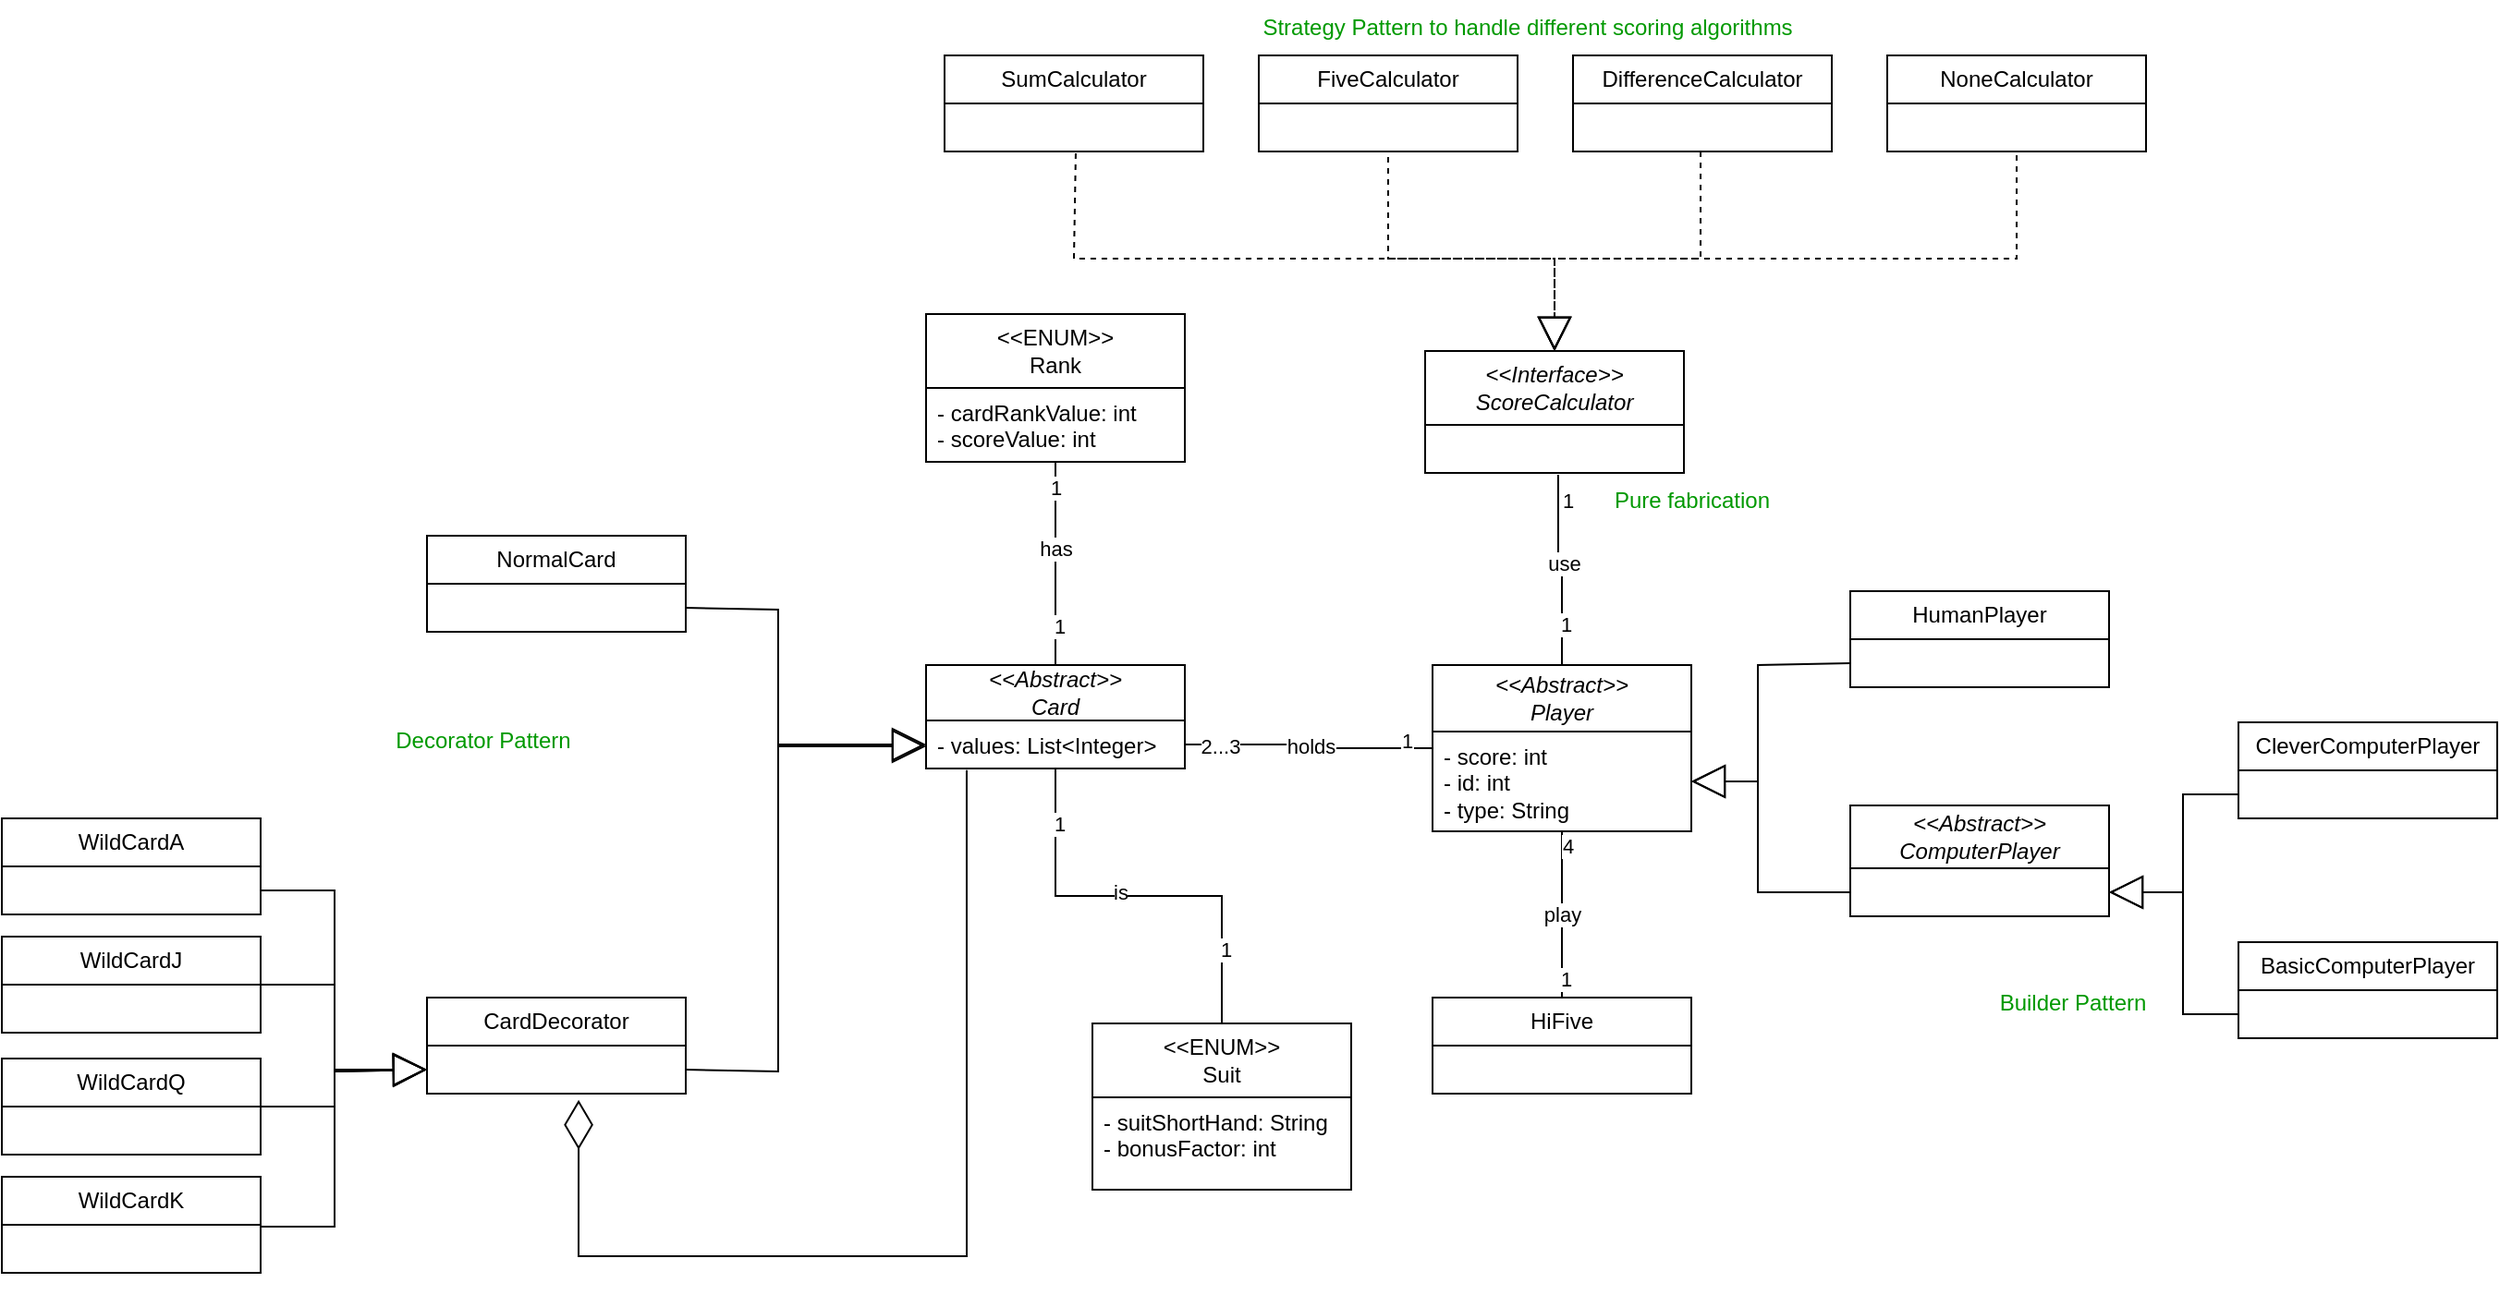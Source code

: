 <mxfile version="24.7.8">
  <diagram name="Page-1" id="RHOdQiLR6d1w4uo0OIwe">
    <mxGraphModel dx="2576" dy="2116" grid="1" gridSize="10" guides="1" tooltips="1" connect="1" arrows="1" fold="1" page="1" pageScale="1" pageWidth="827" pageHeight="1169" math="0" shadow="0">
      <root>
        <mxCell id="0" />
        <mxCell id="1" parent="0" />
        <mxCell id="BES2E_9tI-OvimbOEb1R-43" value="" style="endArrow=block;endSize=16;endFill=0;html=1;rounded=0;entryX=0.5;entryY=0;entryDx=0;entryDy=0;exitX=0.5;exitY=1.077;exitDx=0;exitDy=0;exitPerimeter=0;dashed=1;" parent="1" source="BES2E_9tI-OvimbOEb1R-41" edge="1">
          <mxGeometry width="160" relative="1" as="geometry">
            <mxPoint x="419" y="-158" as="sourcePoint" />
            <mxPoint x="340" y="-50" as="targetPoint" />
            <Array as="points">
              <mxPoint x="590" y="-100" />
              <mxPoint x="340" y="-100" />
            </Array>
            <mxPoint as="offset" />
          </mxGeometry>
        </mxCell>
        <mxCell id="PBFfLjAhDlcAuMu0KcMV-1" value="HiFive" style="swimlane;fontStyle=0;childLayout=stackLayout;horizontal=1;startSize=26;fillColor=none;horizontalStack=0;resizeParent=1;resizeParentMax=0;resizeLast=0;collapsible=1;marginBottom=0;whiteSpace=wrap;html=1;" parent="1" vertex="1">
          <mxGeometry x="274" y="300" width="140" height="52" as="geometry" />
        </mxCell>
        <mxCell id="PBFfLjAhDlcAuMu0KcMV-4" value="&amp;nbsp;" style="text;strokeColor=none;fillColor=none;align=left;verticalAlign=top;spacingLeft=4;spacingRight=4;overflow=hidden;rotatable=0;points=[[0,0.5],[1,0.5]];portConstraint=eastwest;whiteSpace=wrap;html=1;" parent="PBFfLjAhDlcAuMu0KcMV-1" vertex="1">
          <mxGeometry y="26" width="140" height="26" as="geometry" />
        </mxCell>
        <mxCell id="BES2E_9tI-OvimbOEb1R-9" style="edgeStyle=orthogonalEdgeStyle;rounded=0;orthogonalLoop=1;jettySize=auto;html=1;entryX=0.5;entryY=0;entryDx=0;entryDy=0;endArrow=none;endFill=0;" parent="1" source="PBFfLjAhDlcAuMu0KcMV-5" target="BES2E_9tI-OvimbOEb1R-5" edge="1">
          <mxGeometry relative="1" as="geometry" />
        </mxCell>
        <mxCell id="BES2E_9tI-OvimbOEb1R-10" value="1" style="edgeLabel;html=1;align=center;verticalAlign=middle;resizable=0;points=[];" parent="BES2E_9tI-OvimbOEb1R-9" vertex="1" connectable="0">
          <mxGeometry x="-0.741" y="2" relative="1" as="geometry">
            <mxPoint as="offset" />
          </mxGeometry>
        </mxCell>
        <mxCell id="BES2E_9tI-OvimbOEb1R-11" value="1" style="edgeLabel;html=1;align=center;verticalAlign=middle;resizable=0;points=[];" parent="BES2E_9tI-OvimbOEb1R-9" vertex="1" connectable="0">
          <mxGeometry x="0.648" y="2" relative="1" as="geometry">
            <mxPoint as="offset" />
          </mxGeometry>
        </mxCell>
        <mxCell id="BES2E_9tI-OvimbOEb1R-12" value="is" style="edgeLabel;html=1;align=center;verticalAlign=middle;resizable=0;points=[];" parent="BES2E_9tI-OvimbOEb1R-9" vertex="1" connectable="0">
          <mxGeometry x="-0.093" y="2" relative="1" as="geometry">
            <mxPoint as="offset" />
          </mxGeometry>
        </mxCell>
        <mxCell id="PBFfLjAhDlcAuMu0KcMV-5" value="&lt;div&gt;&lt;i&gt;&amp;lt;&amp;lt;Abstract&amp;gt;&amp;gt;&lt;/i&gt;&lt;/div&gt;&lt;i&gt;Card&lt;/i&gt;" style="swimlane;fontStyle=0;childLayout=stackLayout;horizontal=1;startSize=30;fillColor=none;horizontalStack=0;resizeParent=1;resizeParentMax=0;resizeLast=0;collapsible=1;marginBottom=0;whiteSpace=wrap;html=1;" parent="1" vertex="1">
          <mxGeometry y="120" width="140" height="56" as="geometry" />
        </mxCell>
        <mxCell id="PBFfLjAhDlcAuMu0KcMV-6" value="- values: List&amp;lt;Integer&amp;gt;" style="text;strokeColor=none;fillColor=none;align=left;verticalAlign=top;spacingLeft=4;spacingRight=4;overflow=hidden;rotatable=0;points=[[0,0.5],[1,0.5]];portConstraint=eastwest;whiteSpace=wrap;html=1;" parent="PBFfLjAhDlcAuMu0KcMV-5" vertex="1">
          <mxGeometry y="30" width="140" height="26" as="geometry" />
        </mxCell>
        <mxCell id="BES2E_9tI-OvimbOEb1R-21" style="edgeStyle=orthogonalEdgeStyle;rounded=0;orthogonalLoop=1;jettySize=auto;html=1;entryX=1;entryY=0.5;entryDx=0;entryDy=0;endArrow=none;endFill=0;" parent="1" source="PBFfLjAhDlcAuMu0KcMV-9" target="PBFfLjAhDlcAuMu0KcMV-6" edge="1">
          <mxGeometry relative="1" as="geometry" />
        </mxCell>
        <mxCell id="BES2E_9tI-OvimbOEb1R-22" value="holds" style="edgeLabel;html=1;align=center;verticalAlign=middle;resizable=0;points=[];" parent="BES2E_9tI-OvimbOEb1R-21" vertex="1" connectable="0">
          <mxGeometry x="0.026" y="2" relative="1" as="geometry">
            <mxPoint x="2" y="-1" as="offset" />
          </mxGeometry>
        </mxCell>
        <mxCell id="BES2E_9tI-OvimbOEb1R-23" value="2...3" style="edgeLabel;html=1;align=center;verticalAlign=middle;resizable=0;points=[];" parent="BES2E_9tI-OvimbOEb1R-21" vertex="1" connectable="0">
          <mxGeometry x="0.857" y="1" relative="1" as="geometry">
            <mxPoint x="9" as="offset" />
          </mxGeometry>
        </mxCell>
        <mxCell id="BES2E_9tI-OvimbOEb1R-24" value="1" style="edgeLabel;html=1;align=center;verticalAlign=middle;resizable=0;points=[];" parent="BES2E_9tI-OvimbOEb1R-21" vertex="1" connectable="0">
          <mxGeometry x="-0.792" y="-4" relative="1" as="geometry">
            <mxPoint as="offset" />
          </mxGeometry>
        </mxCell>
        <mxCell id="5fYm1s6-dskRjfa9KHOK-25" value="play" style="edgeStyle=orthogonalEdgeStyle;rounded=0;orthogonalLoop=1;jettySize=auto;html=1;entryX=0.5;entryY=0;entryDx=0;entryDy=0;endArrow=none;endFill=0;" edge="1" parent="1" source="PBFfLjAhDlcAuMu0KcMV-9" target="PBFfLjAhDlcAuMu0KcMV-1">
          <mxGeometry relative="1" as="geometry" />
        </mxCell>
        <mxCell id="5fYm1s6-dskRjfa9KHOK-26" value="1" style="edgeLabel;html=1;align=center;verticalAlign=middle;resizable=0;points=[];" vertex="1" connectable="0" parent="5fYm1s6-dskRjfa9KHOK-25">
          <mxGeometry x="0.774" y="2" relative="1" as="geometry">
            <mxPoint as="offset" />
          </mxGeometry>
        </mxCell>
        <mxCell id="5fYm1s6-dskRjfa9KHOK-27" value="4" style="edgeLabel;html=1;align=center;verticalAlign=middle;resizable=0;points=[];" vertex="1" connectable="0" parent="5fYm1s6-dskRjfa9KHOK-25">
          <mxGeometry x="-0.818" y="3" relative="1" as="geometry">
            <mxPoint as="offset" />
          </mxGeometry>
        </mxCell>
        <mxCell id="PBFfLjAhDlcAuMu0KcMV-9" value="&lt;div&gt;&lt;i&gt;&amp;lt;&amp;lt;Abstract&amp;gt;&amp;gt;&lt;/i&gt;&lt;/div&gt;&lt;i&gt;Player&lt;/i&gt;" style="swimlane;fontStyle=0;childLayout=stackLayout;horizontal=1;startSize=36;fillColor=none;horizontalStack=0;resizeParent=1;resizeParentMax=0;resizeLast=0;collapsible=1;marginBottom=0;whiteSpace=wrap;html=1;" parent="1" vertex="1">
          <mxGeometry x="274" y="120" width="140" height="90" as="geometry" />
        </mxCell>
        <mxCell id="PBFfLjAhDlcAuMu0KcMV-10" value="- score: int&lt;div&gt;- id: int&lt;/div&gt;&lt;div&gt;- type: String&lt;/div&gt;" style="text;strokeColor=none;fillColor=none;align=left;verticalAlign=top;spacingLeft=4;spacingRight=4;overflow=hidden;rotatable=0;points=[[0,0.5],[1,0.5]];portConstraint=eastwest;whiteSpace=wrap;html=1;" parent="PBFfLjAhDlcAuMu0KcMV-9" vertex="1">
          <mxGeometry y="36" width="140" height="54" as="geometry" />
        </mxCell>
        <mxCell id="BES2E_9tI-OvimbOEb1R-5" value="&lt;div&gt;&amp;lt;&amp;lt;ENUM&amp;gt;&amp;gt;&lt;/div&gt;Suit" style="swimlane;fontStyle=0;childLayout=stackLayout;horizontal=1;startSize=40;fillColor=none;horizontalStack=0;resizeParent=1;resizeParentMax=0;resizeLast=0;collapsible=1;marginBottom=0;whiteSpace=wrap;html=1;" parent="1" vertex="1">
          <mxGeometry x="90" y="314" width="140" height="90" as="geometry" />
        </mxCell>
        <mxCell id="BES2E_9tI-OvimbOEb1R-6" value="- suitShortHand: String&lt;div&gt;- bonusFactor: int&lt;br&gt;&lt;/div&gt;" style="text;strokeColor=none;fillColor=none;align=left;verticalAlign=top;spacingLeft=4;spacingRight=4;overflow=hidden;rotatable=0;points=[[0,0.5],[1,0.5]];portConstraint=eastwest;whiteSpace=wrap;html=1;" parent="BES2E_9tI-OvimbOEb1R-5" vertex="1">
          <mxGeometry y="40" width="140" height="50" as="geometry" />
        </mxCell>
        <mxCell id="BES2E_9tI-OvimbOEb1R-17" style="edgeStyle=orthogonalEdgeStyle;rounded=0;orthogonalLoop=1;jettySize=auto;html=1;entryX=0.5;entryY=0;entryDx=0;entryDy=0;endArrow=none;endFill=0;" parent="1" source="BES2E_9tI-OvimbOEb1R-13" target="PBFfLjAhDlcAuMu0KcMV-5" edge="1">
          <mxGeometry relative="1" as="geometry" />
        </mxCell>
        <mxCell id="BES2E_9tI-OvimbOEb1R-18" value="1" style="edgeLabel;html=1;align=center;verticalAlign=middle;resizable=0;points=[];" parent="BES2E_9tI-OvimbOEb1R-17" vertex="1" connectable="0">
          <mxGeometry x="-0.755" relative="1" as="geometry">
            <mxPoint as="offset" />
          </mxGeometry>
        </mxCell>
        <mxCell id="BES2E_9tI-OvimbOEb1R-19" value="1" style="edgeLabel;html=1;align=center;verticalAlign=middle;resizable=0;points=[];" parent="BES2E_9tI-OvimbOEb1R-17" vertex="1" connectable="0">
          <mxGeometry x="0.612" y="2" relative="1" as="geometry">
            <mxPoint as="offset" />
          </mxGeometry>
        </mxCell>
        <mxCell id="BES2E_9tI-OvimbOEb1R-20" value="has" style="edgeLabel;html=1;align=center;verticalAlign=middle;resizable=0;points=[];" parent="BES2E_9tI-OvimbOEb1R-17" vertex="1" connectable="0">
          <mxGeometry x="-0.143" relative="1" as="geometry">
            <mxPoint as="offset" />
          </mxGeometry>
        </mxCell>
        <mxCell id="BES2E_9tI-OvimbOEb1R-13" value="&amp;lt;&amp;lt;ENUM&amp;gt;&amp;gt;&lt;div&gt;Rank&lt;/div&gt;" style="swimlane;fontStyle=0;childLayout=stackLayout;horizontal=1;startSize=40;fillColor=none;horizontalStack=0;resizeParent=1;resizeParentMax=0;resizeLast=0;collapsible=1;marginBottom=0;whiteSpace=wrap;html=1;" parent="1" vertex="1">
          <mxGeometry y="-70" width="140" height="80" as="geometry" />
        </mxCell>
        <mxCell id="BES2E_9tI-OvimbOEb1R-14" value="- cardRankValue: int&lt;div&gt;- scoreValue: int&lt;br&gt;&lt;/div&gt;" style="text;strokeColor=none;fillColor=none;align=left;verticalAlign=top;spacingLeft=4;spacingRight=4;overflow=hidden;rotatable=0;points=[[0,0.5],[1,0.5]];portConstraint=eastwest;whiteSpace=wrap;html=1;" parent="BES2E_9tI-OvimbOEb1R-13" vertex="1">
          <mxGeometry y="40" width="140" height="40" as="geometry" />
        </mxCell>
        <mxCell id="BES2E_9tI-OvimbOEb1R-25" value="&lt;i&gt;&amp;lt;&amp;lt;Interface&amp;gt;&amp;gt;&lt;/i&gt;&lt;div&gt;&lt;i&gt;ScoreCalculator&lt;/i&gt;&lt;/div&gt;" style="swimlane;fontStyle=0;childLayout=stackLayout;horizontal=1;startSize=40;fillColor=none;horizontalStack=0;resizeParent=1;resizeParentMax=0;resizeLast=0;collapsible=1;marginBottom=0;whiteSpace=wrap;html=1;" parent="1" vertex="1">
          <mxGeometry x="270" y="-50" width="140" height="66" as="geometry" />
        </mxCell>
        <mxCell id="BES2E_9tI-OvimbOEb1R-26" value="&amp;nbsp;" style="text;strokeColor=none;fillColor=none;align=left;verticalAlign=top;spacingLeft=4;spacingRight=4;overflow=hidden;rotatable=0;points=[[0,0.5],[1,0.5]];portConstraint=eastwest;whiteSpace=wrap;html=1;" parent="BES2E_9tI-OvimbOEb1R-25" vertex="1">
          <mxGeometry y="40" width="140" height="26" as="geometry" />
        </mxCell>
        <mxCell id="BES2E_9tI-OvimbOEb1R-29" style="edgeStyle=orthogonalEdgeStyle;rounded=0;orthogonalLoop=1;jettySize=auto;html=1;endArrow=none;endFill=0;entryX=0.514;entryY=1.038;entryDx=0;entryDy=0;entryPerimeter=0;" parent="1" source="PBFfLjAhDlcAuMu0KcMV-9" target="BES2E_9tI-OvimbOEb1R-26" edge="1">
          <mxGeometry relative="1" as="geometry">
            <mxPoint x="340" y="30" as="targetPoint" />
          </mxGeometry>
        </mxCell>
        <mxCell id="BES2E_9tI-OvimbOEb1R-46" value="1" style="edgeLabel;html=1;align=center;verticalAlign=middle;resizable=0;points=[];" parent="BES2E_9tI-OvimbOEb1R-29" vertex="1" connectable="0">
          <mxGeometry x="-0.573" y="-2" relative="1" as="geometry">
            <mxPoint as="offset" />
          </mxGeometry>
        </mxCell>
        <mxCell id="BES2E_9tI-OvimbOEb1R-47" value="1" style="edgeLabel;html=1;align=center;verticalAlign=middle;resizable=0;points=[];" parent="BES2E_9tI-OvimbOEb1R-29" vertex="1" connectable="0">
          <mxGeometry x="0.747" y="-5" relative="1" as="geometry">
            <mxPoint as="offset" />
          </mxGeometry>
        </mxCell>
        <mxCell id="BES2E_9tI-OvimbOEb1R-48" value="use" style="edgeLabel;html=1;align=center;verticalAlign=middle;resizable=0;points=[];" parent="BES2E_9tI-OvimbOEb1R-29" vertex="1" connectable="0">
          <mxGeometry x="-0.009" y="-3" relative="1" as="geometry">
            <mxPoint x="1" as="offset" />
          </mxGeometry>
        </mxCell>
        <mxCell id="BES2E_9tI-OvimbOEb1R-31" value="" style="endArrow=block;endSize=16;endFill=0;html=1;rounded=0;entryX=0.5;entryY=0;entryDx=0;entryDy=0;dashed=1;" parent="1" target="BES2E_9tI-OvimbOEb1R-25" edge="1">
          <mxGeometry x="0.005" width="160" relative="1" as="geometry">
            <mxPoint x="250" y="-155" as="sourcePoint" />
            <mxPoint x="320" y="130" as="targetPoint" />
            <Array as="points">
              <mxPoint x="250" y="-100" />
              <mxPoint x="340" y="-100" />
            </Array>
            <mxPoint as="offset" />
          </mxGeometry>
        </mxCell>
        <mxCell id="BES2E_9tI-OvimbOEb1R-32" value="FiveCalculator" style="swimlane;fontStyle=0;childLayout=stackLayout;horizontal=1;startSize=26;fillColor=none;horizontalStack=0;resizeParent=1;resizeParentMax=0;resizeLast=0;collapsible=1;marginBottom=0;whiteSpace=wrap;html=1;" parent="1" vertex="1">
          <mxGeometry x="180" y="-210" width="140" height="52" as="geometry" />
        </mxCell>
        <mxCell id="BES2E_9tI-OvimbOEb1R-33" value="&amp;nbsp;" style="text;strokeColor=none;fillColor=none;align=left;verticalAlign=top;spacingLeft=4;spacingRight=4;overflow=hidden;rotatable=0;points=[[0,0.5],[1,0.5]];portConstraint=eastwest;whiteSpace=wrap;html=1;" parent="BES2E_9tI-OvimbOEb1R-32" vertex="1">
          <mxGeometry y="26" width="140" height="26" as="geometry" />
        </mxCell>
        <mxCell id="BES2E_9tI-OvimbOEb1R-36" value="DifferenceCalculator" style="swimlane;fontStyle=0;childLayout=stackLayout;horizontal=1;startSize=26;fillColor=none;horizontalStack=0;resizeParent=1;resizeParentMax=0;resizeLast=0;collapsible=1;marginBottom=0;whiteSpace=wrap;html=1;" parent="1" vertex="1">
          <mxGeometry x="350" y="-210" width="140" height="52" as="geometry" />
        </mxCell>
        <mxCell id="BES2E_9tI-OvimbOEb1R-37" value="&amp;nbsp;" style="text;strokeColor=none;fillColor=none;align=left;verticalAlign=top;spacingLeft=4;spacingRight=4;overflow=hidden;rotatable=0;points=[[0,0.5],[1,0.5]];portConstraint=eastwest;whiteSpace=wrap;html=1;" parent="BES2E_9tI-OvimbOEb1R-36" vertex="1">
          <mxGeometry y="26" width="140" height="26" as="geometry" />
        </mxCell>
        <mxCell id="BES2E_9tI-OvimbOEb1R-38" value="SumCalculator" style="swimlane;fontStyle=0;childLayout=stackLayout;horizontal=1;startSize=26;fillColor=none;horizontalStack=0;resizeParent=1;resizeParentMax=0;resizeLast=0;collapsible=1;marginBottom=0;whiteSpace=wrap;html=1;" parent="1" vertex="1">
          <mxGeometry x="10" y="-210" width="140" height="52" as="geometry" />
        </mxCell>
        <mxCell id="BES2E_9tI-OvimbOEb1R-39" value="&amp;nbsp;" style="text;strokeColor=none;fillColor=none;align=left;verticalAlign=top;spacingLeft=4;spacingRight=4;overflow=hidden;rotatable=0;points=[[0,0.5],[1,0.5]];portConstraint=eastwest;whiteSpace=wrap;html=1;" parent="BES2E_9tI-OvimbOEb1R-38" vertex="1">
          <mxGeometry y="26" width="140" height="26" as="geometry" />
        </mxCell>
        <mxCell id="BES2E_9tI-OvimbOEb1R-40" value="NoneCalculator" style="swimlane;fontStyle=0;childLayout=stackLayout;horizontal=1;startSize=26;fillColor=none;horizontalStack=0;resizeParent=1;resizeParentMax=0;resizeLast=0;collapsible=1;marginBottom=0;whiteSpace=wrap;html=1;" parent="1" vertex="1">
          <mxGeometry x="520" y="-210" width="140" height="52" as="geometry" />
        </mxCell>
        <mxCell id="BES2E_9tI-OvimbOEb1R-41" value="&amp;nbsp;" style="text;strokeColor=none;fillColor=none;align=left;verticalAlign=top;spacingLeft=4;spacingRight=4;overflow=hidden;rotatable=0;points=[[0,0.5],[1,0.5]];portConstraint=eastwest;whiteSpace=wrap;html=1;" parent="BES2E_9tI-OvimbOEb1R-40" vertex="1">
          <mxGeometry y="26" width="140" height="26" as="geometry" />
        </mxCell>
        <mxCell id="BES2E_9tI-OvimbOEb1R-42" value="" style="endArrow=block;endSize=16;endFill=0;html=1;rounded=0;entryX=0.5;entryY=0;entryDx=0;entryDy=0;exitX=0.493;exitY=1;exitDx=0;exitDy=0;exitPerimeter=0;dashed=1;" parent="1" source="BES2E_9tI-OvimbOEb1R-37" edge="1">
          <mxGeometry width="160" relative="1" as="geometry">
            <mxPoint x="250" y="-155" as="sourcePoint" />
            <mxPoint x="340" y="-50" as="targetPoint" />
            <Array as="points">
              <mxPoint x="419" y="-100" />
              <mxPoint x="340" y="-100" />
            </Array>
          </mxGeometry>
        </mxCell>
        <mxCell id="BES2E_9tI-OvimbOEb1R-44" value="" style="endArrow=block;endSize=16;endFill=0;html=1;rounded=0;entryX=0.5;entryY=0;entryDx=0;entryDy=0;exitX=0.507;exitY=1.038;exitDx=0;exitDy=0;exitPerimeter=0;dashed=1;" parent="1" source="BES2E_9tI-OvimbOEb1R-39" edge="1">
          <mxGeometry x="0.005" width="160" relative="1" as="geometry">
            <mxPoint x="250" y="-155" as="sourcePoint" />
            <mxPoint x="340" y="-50" as="targetPoint" />
            <Array as="points">
              <mxPoint x="80" y="-100" />
              <mxPoint x="340" y="-100" />
            </Array>
            <mxPoint as="offset" />
          </mxGeometry>
        </mxCell>
        <mxCell id="BES2E_9tI-OvimbOEb1R-45" value="Strategy Pattern to handle different scoring algorithms" style="text;html=1;align=center;verticalAlign=middle;resizable=0;points=[];autosize=1;strokeColor=none;fillColor=none;fontColor=#009900;" parent="1" vertex="1">
          <mxGeometry x="170" y="-240" width="310" height="30" as="geometry" />
        </mxCell>
        <mxCell id="BES2E_9tI-OvimbOEb1R-51" value="&lt;font color=&quot;#009900&quot;&gt;Pure fabrication&lt;/font&gt;" style="text;html=1;align=center;verticalAlign=middle;resizable=0;points=[];autosize=1;strokeColor=none;fillColor=none;" parent="1" vertex="1">
          <mxGeometry x="359" y="16" width="110" height="30" as="geometry" />
        </mxCell>
        <mxCell id="BES2E_9tI-OvimbOEb1R-53" value="HumanPlayer" style="swimlane;fontStyle=0;childLayout=stackLayout;horizontal=1;startSize=26;fillColor=none;horizontalStack=0;resizeParent=1;resizeParentMax=0;resizeLast=0;collapsible=1;marginBottom=0;whiteSpace=wrap;html=1;" parent="1" vertex="1">
          <mxGeometry x="500" y="80" width="140" height="52" as="geometry" />
        </mxCell>
        <mxCell id="BES2E_9tI-OvimbOEb1R-54" value="&amp;nbsp;" style="text;strokeColor=none;fillColor=none;align=left;verticalAlign=top;spacingLeft=4;spacingRight=4;overflow=hidden;rotatable=0;points=[[0,0.5],[1,0.5]];portConstraint=eastwest;whiteSpace=wrap;html=1;" parent="BES2E_9tI-OvimbOEb1R-53" vertex="1">
          <mxGeometry y="26" width="140" height="26" as="geometry" />
        </mxCell>
        <mxCell id="BES2E_9tI-OvimbOEb1R-57" value="&lt;i&gt;&amp;lt;&amp;lt;Abstract&amp;gt;&amp;gt;&lt;/i&gt;&lt;div&gt;&lt;i&gt;ComputerPlayer&lt;/i&gt;&lt;/div&gt;" style="swimlane;fontStyle=0;childLayout=stackLayout;horizontal=1;startSize=34;fillColor=none;horizontalStack=0;resizeParent=1;resizeParentMax=0;resizeLast=0;collapsible=1;marginBottom=0;whiteSpace=wrap;html=1;" parent="1" vertex="1">
          <mxGeometry x="500" y="196" width="140" height="60" as="geometry" />
        </mxCell>
        <mxCell id="BES2E_9tI-OvimbOEb1R-58" value="&amp;nbsp;" style="text;strokeColor=none;fillColor=none;align=left;verticalAlign=top;spacingLeft=4;spacingRight=4;overflow=hidden;rotatable=0;points=[[0,0.5],[1,0.5]];portConstraint=eastwest;whiteSpace=wrap;html=1;" parent="BES2E_9tI-OvimbOEb1R-57" vertex="1">
          <mxGeometry y="34" width="140" height="26" as="geometry" />
        </mxCell>
        <mxCell id="BES2E_9tI-OvimbOEb1R-61" value="NormalCard" style="swimlane;fontStyle=0;childLayout=stackLayout;horizontal=1;startSize=26;fillColor=none;horizontalStack=0;resizeParent=1;resizeParentMax=0;resizeLast=0;collapsible=1;marginBottom=0;whiteSpace=wrap;html=1;" parent="1" vertex="1">
          <mxGeometry x="-270" y="50" width="140" height="52" as="geometry" />
        </mxCell>
        <mxCell id="BES2E_9tI-OvimbOEb1R-64" value="&amp;nbsp;" style="text;strokeColor=none;fillColor=none;align=left;verticalAlign=top;spacingLeft=4;spacingRight=4;overflow=hidden;rotatable=0;points=[[0,0.5],[1,0.5]];portConstraint=eastwest;whiteSpace=wrap;html=1;" parent="BES2E_9tI-OvimbOEb1R-61" vertex="1">
          <mxGeometry y="26" width="140" height="26" as="geometry" />
        </mxCell>
        <mxCell id="BES2E_9tI-OvimbOEb1R-65" value="" style="endArrow=block;endSize=16;endFill=0;html=1;rounded=0;exitX=1;exitY=0.5;exitDx=0;exitDy=0;entryX=0;entryY=0.5;entryDx=0;entryDy=0;" parent="1" source="BES2E_9tI-OvimbOEb1R-64" target="PBFfLjAhDlcAuMu0KcMV-6" edge="1">
          <mxGeometry width="160" relative="1" as="geometry">
            <mxPoint x="130" y="170" as="sourcePoint" />
            <mxPoint x="3" y="149" as="targetPoint" />
            <Array as="points">
              <mxPoint x="-80" y="90" />
              <mxPoint x="-80" y="163" />
            </Array>
          </mxGeometry>
        </mxCell>
        <mxCell id="5fYm1s6-dskRjfa9KHOK-1" value="WildCardA" style="swimlane;fontStyle=0;childLayout=stackLayout;horizontal=1;startSize=26;fillColor=none;horizontalStack=0;resizeParent=1;resizeParentMax=0;resizeLast=0;collapsible=1;marginBottom=0;whiteSpace=wrap;html=1;" vertex="1" parent="1">
          <mxGeometry x="-500" y="203" width="140" height="52" as="geometry" />
        </mxCell>
        <mxCell id="5fYm1s6-dskRjfa9KHOK-4" value="&amp;nbsp;" style="text;strokeColor=none;fillColor=none;align=left;verticalAlign=top;spacingLeft=4;spacingRight=4;overflow=hidden;rotatable=0;points=[[0,0.5],[1,0.5]];portConstraint=eastwest;whiteSpace=wrap;html=1;" vertex="1" parent="5fYm1s6-dskRjfa9KHOK-1">
          <mxGeometry y="26" width="140" height="26" as="geometry" />
        </mxCell>
        <mxCell id="5fYm1s6-dskRjfa9KHOK-5" value="WildCardJ" style="swimlane;fontStyle=0;childLayout=stackLayout;horizontal=1;startSize=26;fillColor=none;horizontalStack=0;resizeParent=1;resizeParentMax=0;resizeLast=0;collapsible=1;marginBottom=0;whiteSpace=wrap;html=1;" vertex="1" parent="1">
          <mxGeometry x="-500" y="267" width="140" height="52" as="geometry" />
        </mxCell>
        <mxCell id="5fYm1s6-dskRjfa9KHOK-6" value="&amp;nbsp;" style="text;strokeColor=none;fillColor=none;align=left;verticalAlign=top;spacingLeft=4;spacingRight=4;overflow=hidden;rotatable=0;points=[[0,0.5],[1,0.5]];portConstraint=eastwest;whiteSpace=wrap;html=1;" vertex="1" parent="5fYm1s6-dskRjfa9KHOK-5">
          <mxGeometry y="26" width="140" height="26" as="geometry" />
        </mxCell>
        <mxCell id="5fYm1s6-dskRjfa9KHOK-7" value="WildCardQ" style="swimlane;fontStyle=0;childLayout=stackLayout;horizontal=1;startSize=26;fillColor=none;horizontalStack=0;resizeParent=1;resizeParentMax=0;resizeLast=0;collapsible=1;marginBottom=0;whiteSpace=wrap;html=1;" vertex="1" parent="1">
          <mxGeometry x="-500" y="333" width="140" height="52" as="geometry" />
        </mxCell>
        <mxCell id="5fYm1s6-dskRjfa9KHOK-8" value="&amp;nbsp;" style="text;strokeColor=none;fillColor=none;align=left;verticalAlign=top;spacingLeft=4;spacingRight=4;overflow=hidden;rotatable=0;points=[[0,0.5],[1,0.5]];portConstraint=eastwest;whiteSpace=wrap;html=1;" vertex="1" parent="5fYm1s6-dskRjfa9KHOK-7">
          <mxGeometry y="26" width="140" height="26" as="geometry" />
        </mxCell>
        <mxCell id="5fYm1s6-dskRjfa9KHOK-9" value="WildCardK" style="swimlane;fontStyle=0;childLayout=stackLayout;horizontal=1;startSize=26;fillColor=none;horizontalStack=0;resizeParent=1;resizeParentMax=0;resizeLast=0;collapsible=1;marginBottom=0;whiteSpace=wrap;html=1;" vertex="1" parent="1">
          <mxGeometry x="-500" y="397" width="140" height="52" as="geometry" />
        </mxCell>
        <mxCell id="5fYm1s6-dskRjfa9KHOK-10" value="&amp;nbsp;" style="text;strokeColor=none;fillColor=none;align=left;verticalAlign=top;spacingLeft=4;spacingRight=4;overflow=hidden;rotatable=0;points=[[0,0.5],[1,0.5]];portConstraint=eastwest;whiteSpace=wrap;html=1;" vertex="1" parent="5fYm1s6-dskRjfa9KHOK-9">
          <mxGeometry y="26" width="140" height="26" as="geometry" />
        </mxCell>
        <mxCell id="5fYm1s6-dskRjfa9KHOK-11" value="CardDecorator" style="swimlane;fontStyle=0;childLayout=stackLayout;horizontal=1;startSize=26;fillColor=none;horizontalStack=0;resizeParent=1;resizeParentMax=0;resizeLast=0;collapsible=1;marginBottom=0;whiteSpace=wrap;html=1;" vertex="1" parent="1">
          <mxGeometry x="-270" y="300" width="140" height="52" as="geometry" />
        </mxCell>
        <mxCell id="5fYm1s6-dskRjfa9KHOK-14" value="&amp;nbsp;" style="text;strokeColor=none;fillColor=none;align=left;verticalAlign=top;spacingLeft=4;spacingRight=4;overflow=hidden;rotatable=0;points=[[0,0.5],[1,0.5]];portConstraint=eastwest;whiteSpace=wrap;html=1;" vertex="1" parent="5fYm1s6-dskRjfa9KHOK-11">
          <mxGeometry y="26" width="140" height="26" as="geometry" />
        </mxCell>
        <mxCell id="5fYm1s6-dskRjfa9KHOK-15" value="" style="endArrow=block;endSize=16;endFill=0;html=1;rounded=0;exitX=1;exitY=0.5;exitDx=0;exitDy=0;entryX=0;entryY=0.5;entryDx=0;entryDy=0;" edge="1" parent="1" source="5fYm1s6-dskRjfa9KHOK-14">
          <mxGeometry width="160" relative="1" as="geometry">
            <mxPoint x="-130" y="90" as="sourcePoint" />
            <mxPoint y="164" as="targetPoint" />
            <Array as="points">
              <mxPoint x="-80" y="340" />
              <mxPoint x="-80" y="164" />
            </Array>
          </mxGeometry>
        </mxCell>
        <mxCell id="5fYm1s6-dskRjfa9KHOK-16" value="" style="endArrow=diamondThin;endFill=0;endSize=24;html=1;rounded=0;entryX=0.586;entryY=1.132;entryDx=0;entryDy=0;entryPerimeter=0;exitX=0.157;exitY=1.033;exitDx=0;exitDy=0;exitPerimeter=0;" edge="1" parent="1" source="PBFfLjAhDlcAuMu0KcMV-6" target="5fYm1s6-dskRjfa9KHOK-14">
          <mxGeometry width="160" relative="1" as="geometry">
            <mxPoint x="30" y="180" as="sourcePoint" />
            <mxPoint x="-60" y="270" as="targetPoint" />
            <Array as="points">
              <mxPoint x="22" y="440" />
              <mxPoint x="-188" y="440" />
            </Array>
          </mxGeometry>
        </mxCell>
        <mxCell id="5fYm1s6-dskRjfa9KHOK-17" value="" style="endArrow=block;endSize=16;endFill=0;html=1;rounded=0;entryX=0;entryY=0.5;entryDx=0;entryDy=0;exitX=1;exitY=0.5;exitDx=0;exitDy=0;" edge="1" parent="1" source="5fYm1s6-dskRjfa9KHOK-4" target="5fYm1s6-dskRjfa9KHOK-14">
          <mxGeometry x="0.003" width="160" relative="1" as="geometry">
            <mxPoint x="-220" y="270" as="sourcePoint" />
            <mxPoint x="-60" y="270" as="targetPoint" />
            <Array as="points">
              <mxPoint x="-320" y="242" />
              <mxPoint x="-320" y="340" />
            </Array>
            <mxPoint as="offset" />
          </mxGeometry>
        </mxCell>
        <mxCell id="5fYm1s6-dskRjfa9KHOK-19" value="" style="endArrow=block;endSize=16;endFill=0;html=1;rounded=0;entryX=0;entryY=0.5;entryDx=0;entryDy=0;exitX=1;exitY=0.5;exitDx=0;exitDy=0;" edge="1" parent="1" source="5fYm1s6-dskRjfa9KHOK-5" target="5fYm1s6-dskRjfa9KHOK-14">
          <mxGeometry x="0.003" width="160" relative="1" as="geometry">
            <mxPoint x="-360" y="270" as="sourcePoint" />
            <mxPoint x="-270" y="367" as="targetPoint" />
            <Array as="points">
              <mxPoint x="-320" y="293" />
              <mxPoint x="-320" y="339" />
            </Array>
            <mxPoint as="offset" />
          </mxGeometry>
        </mxCell>
        <mxCell id="5fYm1s6-dskRjfa9KHOK-20" value="" style="endArrow=block;endSize=16;endFill=0;html=1;rounded=0;exitX=1;exitY=0.5;exitDx=0;exitDy=0;entryX=0;entryY=0.5;entryDx=0;entryDy=0;" edge="1" parent="1" source="5fYm1s6-dskRjfa9KHOK-7" target="5fYm1s6-dskRjfa9KHOK-14">
          <mxGeometry x="0.003" width="160" relative="1" as="geometry">
            <mxPoint x="-350" y="303" as="sourcePoint" />
            <mxPoint x="-270" y="350" as="targetPoint" />
            <Array as="points">
              <mxPoint x="-320" y="359" />
              <mxPoint x="-320" y="340" />
            </Array>
            <mxPoint as="offset" />
          </mxGeometry>
        </mxCell>
        <mxCell id="5fYm1s6-dskRjfa9KHOK-21" value="" style="endArrow=block;endSize=16;endFill=0;html=1;rounded=0;entryX=0;entryY=0.5;entryDx=0;entryDy=0;" edge="1" parent="1" target="5fYm1s6-dskRjfa9KHOK-14">
          <mxGeometry x="0.003" width="160" relative="1" as="geometry">
            <mxPoint x="-360" y="424" as="sourcePoint" />
            <mxPoint x="-270" y="385" as="targetPoint" />
            <Array as="points">
              <mxPoint x="-320" y="424" />
              <mxPoint x="-320" y="339" />
            </Array>
            <mxPoint as="offset" />
          </mxGeometry>
        </mxCell>
        <mxCell id="5fYm1s6-dskRjfa9KHOK-22" value="&lt;font color=&quot;#009900&quot;&gt;Decorator Pattern&lt;/font&gt;" style="text;html=1;align=center;verticalAlign=middle;resizable=0;points=[];autosize=1;strokeColor=none;fillColor=none;" vertex="1" parent="1">
          <mxGeometry x="-300" y="146" width="120" height="30" as="geometry" />
        </mxCell>
        <mxCell id="5fYm1s6-dskRjfa9KHOK-23" value="" style="endArrow=block;endSize=16;endFill=0;html=1;rounded=0;entryX=1;entryY=0.5;entryDx=0;entryDy=0;exitX=0;exitY=0.5;exitDx=0;exitDy=0;" edge="1" parent="1" source="BES2E_9tI-OvimbOEb1R-54" target="PBFfLjAhDlcAuMu0KcMV-10">
          <mxGeometry width="160" relative="1" as="geometry">
            <mxPoint x="280" y="290" as="sourcePoint" />
            <mxPoint x="440" y="290" as="targetPoint" />
            <Array as="points">
              <mxPoint x="450" y="120" />
              <mxPoint x="450" y="183" />
            </Array>
          </mxGeometry>
        </mxCell>
        <mxCell id="5fYm1s6-dskRjfa9KHOK-24" value="" style="endArrow=block;endSize=16;endFill=0;html=1;rounded=0;entryX=1;entryY=0.5;entryDx=0;entryDy=0;exitX=0;exitY=0.5;exitDx=0;exitDy=0;" edge="1" parent="1" source="BES2E_9tI-OvimbOEb1R-58" target="PBFfLjAhDlcAuMu0KcMV-10">
          <mxGeometry width="160" relative="1" as="geometry">
            <mxPoint x="280" y="290" as="sourcePoint" />
            <mxPoint x="420" y="180" as="targetPoint" />
            <Array as="points">
              <mxPoint x="450" y="243" />
              <mxPoint x="450" y="183" />
            </Array>
          </mxGeometry>
        </mxCell>
        <mxCell id="5fYm1s6-dskRjfa9KHOK-31" value="BasicComputerPlayer" style="swimlane;fontStyle=0;childLayout=stackLayout;horizontal=1;startSize=26;fillColor=none;horizontalStack=0;resizeParent=1;resizeParentMax=0;resizeLast=0;collapsible=1;marginBottom=0;whiteSpace=wrap;html=1;" vertex="1" parent="1">
          <mxGeometry x="710" y="270" width="140" height="52" as="geometry" />
        </mxCell>
        <mxCell id="5fYm1s6-dskRjfa9KHOK-34" value="&amp;nbsp;" style="text;strokeColor=none;fillColor=none;align=left;verticalAlign=top;spacingLeft=4;spacingRight=4;overflow=hidden;rotatable=0;points=[[0,0.5],[1,0.5]];portConstraint=eastwest;whiteSpace=wrap;html=1;" vertex="1" parent="5fYm1s6-dskRjfa9KHOK-31">
          <mxGeometry y="26" width="140" height="26" as="geometry" />
        </mxCell>
        <mxCell id="5fYm1s6-dskRjfa9KHOK-35" value="CleverComputerPlayer" style="swimlane;fontStyle=0;childLayout=stackLayout;horizontal=1;startSize=26;fillColor=none;horizontalStack=0;resizeParent=1;resizeParentMax=0;resizeLast=0;collapsible=1;marginBottom=0;whiteSpace=wrap;html=1;" vertex="1" parent="1">
          <mxGeometry x="710" y="151" width="140" height="52" as="geometry" />
        </mxCell>
        <mxCell id="5fYm1s6-dskRjfa9KHOK-38" value="&amp;nbsp;" style="text;strokeColor=none;fillColor=none;align=left;verticalAlign=top;spacingLeft=4;spacingRight=4;overflow=hidden;rotatable=0;points=[[0,0.5],[1,0.5]];portConstraint=eastwest;whiteSpace=wrap;html=1;" vertex="1" parent="5fYm1s6-dskRjfa9KHOK-35">
          <mxGeometry y="26" width="140" height="26" as="geometry" />
        </mxCell>
        <mxCell id="5fYm1s6-dskRjfa9KHOK-40" value="" style="endArrow=block;endSize=16;endFill=0;html=1;rounded=0;entryX=1;entryY=0.5;entryDx=0;entryDy=0;exitX=0;exitY=0.5;exitDx=0;exitDy=0;" edge="1" parent="1" source="5fYm1s6-dskRjfa9KHOK-38" target="BES2E_9tI-OvimbOEb1R-58">
          <mxGeometry width="160" relative="1" as="geometry">
            <mxPoint x="620" y="270" as="sourcePoint" />
            <mxPoint x="780" y="270" as="targetPoint" />
            <Array as="points">
              <mxPoint x="680" y="190" />
              <mxPoint x="680" y="243" />
            </Array>
            <mxPoint as="offset" />
          </mxGeometry>
        </mxCell>
        <mxCell id="5fYm1s6-dskRjfa9KHOK-41" value="" style="endArrow=block;endSize=16;endFill=0;html=1;rounded=0;exitX=0;exitY=0.5;exitDx=0;exitDy=0;entryX=1;entryY=0.5;entryDx=0;entryDy=0;" edge="1" parent="1" source="5fYm1s6-dskRjfa9KHOK-34" target="BES2E_9tI-OvimbOEb1R-58">
          <mxGeometry width="160" relative="1" as="geometry">
            <mxPoint x="720" y="200" as="sourcePoint" />
            <mxPoint x="640" y="240" as="targetPoint" />
            <mxPoint as="offset" />
            <Array as="points">
              <mxPoint x="680" y="309" />
              <mxPoint x="680" y="243" />
            </Array>
          </mxGeometry>
        </mxCell>
        <mxCell id="5fYm1s6-dskRjfa9KHOK-42" value="&lt;font color=&quot;#009900&quot;&gt;Builder Pattern&lt;/font&gt;" style="text;html=1;align=center;verticalAlign=middle;resizable=0;points=[];autosize=1;strokeColor=none;fillColor=none;" vertex="1" parent="1">
          <mxGeometry x="570" y="288" width="100" height="30" as="geometry" />
        </mxCell>
      </root>
    </mxGraphModel>
  </diagram>
</mxfile>
